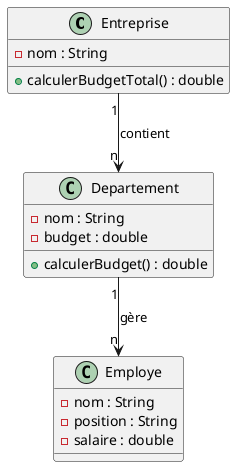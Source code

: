 @startuml
class Entreprise {
    - nom : String
    + calculerBudgetTotal() : double
}

class Departement {
    - nom : String
    - budget : double
    + calculerBudget() : double
}

class Employe {
    - nom : String
    - position : String
    - salaire : double
}

Entreprise "1" --> "n" Departement : contient
Departement "1" --> "n" Employe : gère
@enduml